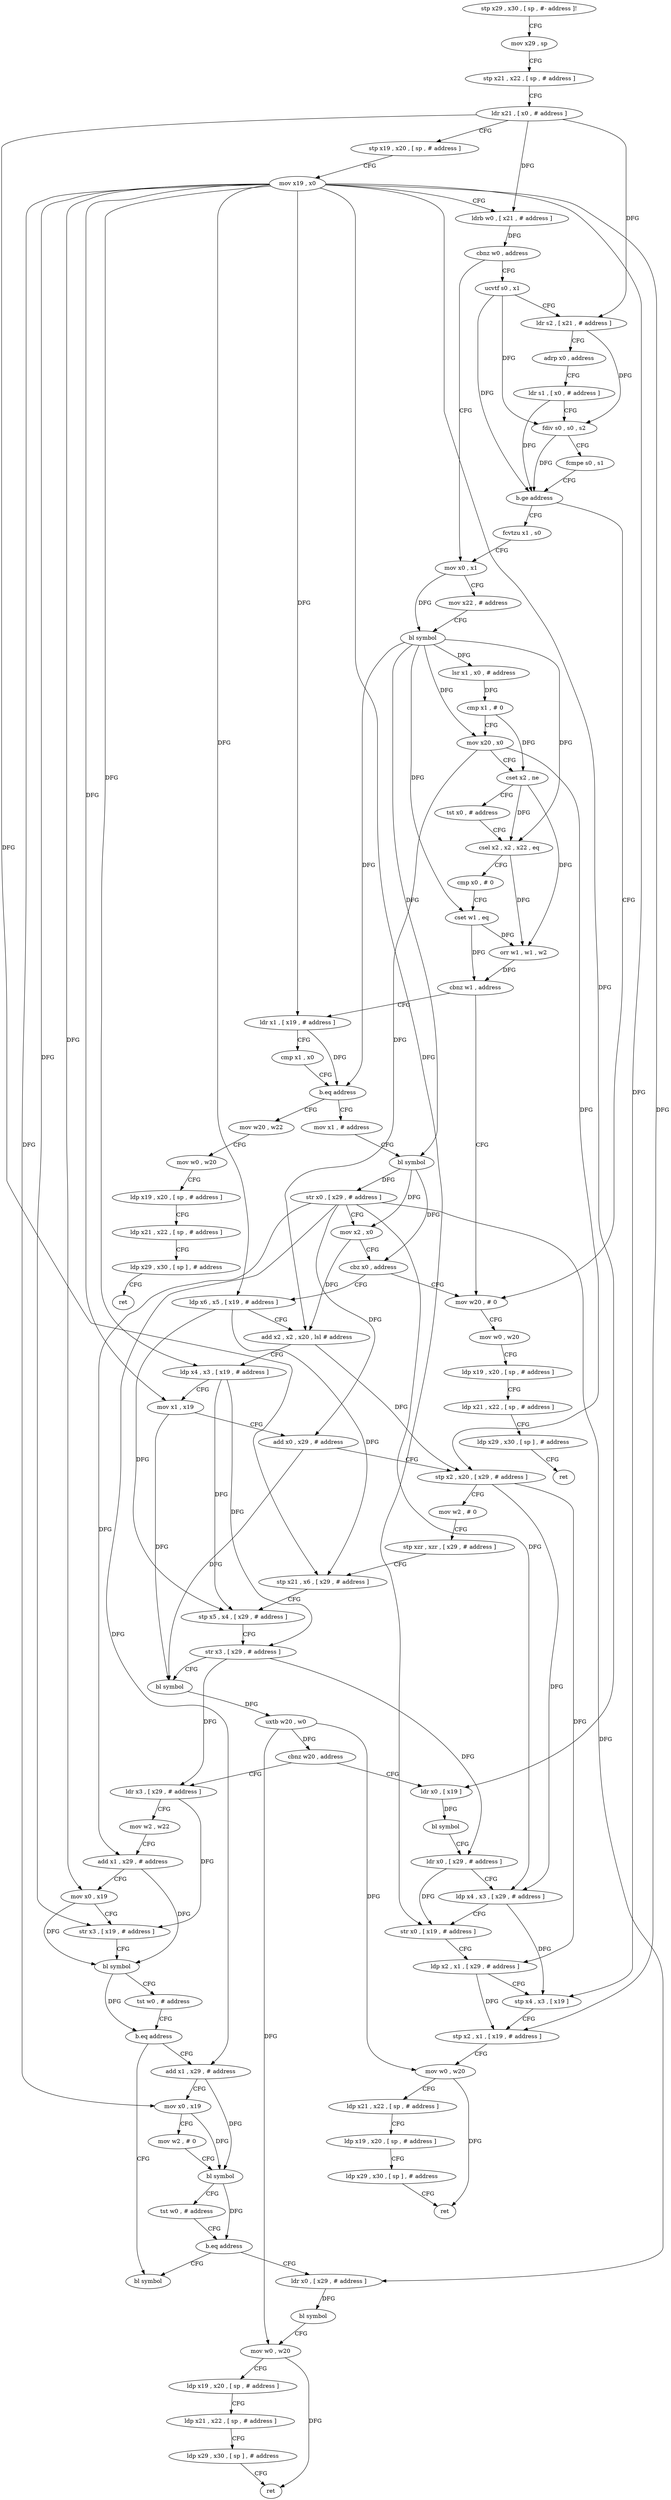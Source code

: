 digraph "func" {
"4285096" [label = "stp x29 , x30 , [ sp , #- address ]!" ]
"4285100" [label = "mov x29 , sp" ]
"4285104" [label = "stp x21 , x22 , [ sp , # address ]" ]
"4285108" [label = "ldr x21 , [ x0 , # address ]" ]
"4285112" [label = "stp x19 , x20 , [ sp , # address ]" ]
"4285116" [label = "mov x19 , x0" ]
"4285120" [label = "ldrb w0 , [ x21 , # address ]" ]
"4285124" [label = "cbnz w0 , address" ]
"4285160" [label = "mov x0 , x1" ]
"4285128" [label = "ucvtf s0 , x1" ]
"4285164" [label = "mov x22 , # address" ]
"4285168" [label = "bl symbol" ]
"4285172" [label = "lsr x1 , x0 , # address" ]
"4285176" [label = "cmp x1 , # 0" ]
"4285180" [label = "mov x20 , x0" ]
"4285184" [label = "cset x2 , ne" ]
"4285188" [label = "tst x0 , # address" ]
"4285192" [label = "csel x2 , x2 , x22 , eq" ]
"4285196" [label = "cmp x0 , # 0" ]
"4285200" [label = "cset w1 , eq" ]
"4285204" [label = "orr w1 , w1 , w2" ]
"4285208" [label = "cbnz w1 , address" ]
"4285408" [label = "mov w20 , # 0" ]
"4285212" [label = "ldr x1 , [ x19 , # address ]" ]
"4285132" [label = "ldr s2 , [ x21 , # address ]" ]
"4285136" [label = "adrp x0 , address" ]
"4285140" [label = "ldr s1 , [ x0 , # address ]" ]
"4285144" [label = "fdiv s0 , s0 , s2" ]
"4285148" [label = "fcmpe s0 , s1" ]
"4285152" [label = "b.ge address" ]
"4285156" [label = "fcvtzu x1 , s0" ]
"4285412" [label = "mov w0 , w20" ]
"4285416" [label = "ldp x19 , x20 , [ sp , # address ]" ]
"4285420" [label = "ldp x21 , x22 , [ sp , # address ]" ]
"4285424" [label = "ldp x29 , x30 , [ sp ] , # address" ]
"4285428" [label = "ret" ]
"4285216" [label = "cmp x1 , x0" ]
"4285220" [label = "b.eq address" ]
"4285384" [label = "mov w20 , w22" ]
"4285224" [label = "mov x1 , # address" ]
"4285388" [label = "mov w0 , w20" ]
"4285392" [label = "ldp x19 , x20 , [ sp , # address ]" ]
"4285396" [label = "ldp x21 , x22 , [ sp , # address ]" ]
"4285400" [label = "ldp x29 , x30 , [ sp ] , # address" ]
"4285404" [label = "ret" ]
"4285228" [label = "bl symbol" ]
"4285232" [label = "str x0 , [ x29 , # address ]" ]
"4285236" [label = "mov x2 , x0" ]
"4285240" [label = "cbz x0 , address" ]
"4285244" [label = "ldp x6 , x5 , [ x19 , # address ]" ]
"4285248" [label = "add x2 , x2 , x20 , lsl # address" ]
"4285252" [label = "ldp x4 , x3 , [ x19 , # address ]" ]
"4285256" [label = "mov x1 , x19" ]
"4285260" [label = "add x0 , x29 , # address" ]
"4285264" [label = "stp x2 , x20 , [ x29 , # address ]" ]
"4285268" [label = "mov w2 , # 0" ]
"4285272" [label = "stp xzr , xzr , [ x29 , # address ]" ]
"4285276" [label = "stp x21 , x6 , [ x29 , # address ]" ]
"4285280" [label = "stp x5 , x4 , [ x29 , # address ]" ]
"4285284" [label = "str x3 , [ x29 , # address ]" ]
"4285288" [label = "bl symbol" ]
"4285292" [label = "uxtb w20 , w0" ]
"4285296" [label = "cbnz w20 , address" ]
"4285432" [label = "ldr x0 , [ x19 ]" ]
"4285300" [label = "ldr x3 , [ x29 , # address ]" ]
"4285436" [label = "bl symbol" ]
"4285440" [label = "ldr x0 , [ x29 , # address ]" ]
"4285444" [label = "ldp x4 , x3 , [ x29 , # address ]" ]
"4285448" [label = "str x0 , [ x19 , # address ]" ]
"4285452" [label = "ldp x2 , x1 , [ x29 , # address ]" ]
"4285456" [label = "stp x4 , x3 , [ x19 ]" ]
"4285460" [label = "stp x2 , x1 , [ x19 , # address ]" ]
"4285464" [label = "mov w0 , w20" ]
"4285468" [label = "ldp x21 , x22 , [ sp , # address ]" ]
"4285472" [label = "ldp x19 , x20 , [ sp , # address ]" ]
"4285476" [label = "ldp x29 , x30 , [ sp ] , # address" ]
"4285480" [label = "ret" ]
"4285304" [label = "mov w2 , w22" ]
"4285308" [label = "add x1 , x29 , # address" ]
"4285312" [label = "mov x0 , x19" ]
"4285316" [label = "str x3 , [ x19 , # address ]" ]
"4285320" [label = "bl symbol" ]
"4285324" [label = "tst w0 , # address" ]
"4285328" [label = "b.eq address" ]
"4285484" [label = "bl symbol" ]
"4285332" [label = "add x1 , x29 , # address" ]
"4285336" [label = "mov x0 , x19" ]
"4285340" [label = "mov w2 , # 0" ]
"4285344" [label = "bl symbol" ]
"4285348" [label = "tst w0 , # address" ]
"4285352" [label = "b.eq address" ]
"4285356" [label = "ldr x0 , [ x29 , # address ]" ]
"4285360" [label = "bl symbol" ]
"4285364" [label = "mov w0 , w20" ]
"4285368" [label = "ldp x19 , x20 , [ sp , # address ]" ]
"4285372" [label = "ldp x21 , x22 , [ sp , # address ]" ]
"4285376" [label = "ldp x29 , x30 , [ sp ] , # address" ]
"4285380" [label = "ret" ]
"4285096" -> "4285100" [ label = "CFG" ]
"4285100" -> "4285104" [ label = "CFG" ]
"4285104" -> "4285108" [ label = "CFG" ]
"4285108" -> "4285112" [ label = "CFG" ]
"4285108" -> "4285120" [ label = "DFG" ]
"4285108" -> "4285132" [ label = "DFG" ]
"4285108" -> "4285276" [ label = "DFG" ]
"4285112" -> "4285116" [ label = "CFG" ]
"4285116" -> "4285120" [ label = "CFG" ]
"4285116" -> "4285212" [ label = "DFG" ]
"4285116" -> "4285244" [ label = "DFG" ]
"4285116" -> "4285252" [ label = "DFG" ]
"4285116" -> "4285256" [ label = "DFG" ]
"4285116" -> "4285432" [ label = "DFG" ]
"4285116" -> "4285448" [ label = "DFG" ]
"4285116" -> "4285456" [ label = "DFG" ]
"4285116" -> "4285460" [ label = "DFG" ]
"4285116" -> "4285312" [ label = "DFG" ]
"4285116" -> "4285316" [ label = "DFG" ]
"4285116" -> "4285336" [ label = "DFG" ]
"4285120" -> "4285124" [ label = "DFG" ]
"4285124" -> "4285160" [ label = "CFG" ]
"4285124" -> "4285128" [ label = "CFG" ]
"4285160" -> "4285164" [ label = "CFG" ]
"4285160" -> "4285168" [ label = "DFG" ]
"4285128" -> "4285132" [ label = "CFG" ]
"4285128" -> "4285144" [ label = "DFG" ]
"4285128" -> "4285152" [ label = "DFG" ]
"4285164" -> "4285168" [ label = "CFG" ]
"4285168" -> "4285172" [ label = "DFG" ]
"4285168" -> "4285180" [ label = "DFG" ]
"4285168" -> "4285192" [ label = "DFG" ]
"4285168" -> "4285200" [ label = "DFG" ]
"4285168" -> "4285220" [ label = "DFG" ]
"4285168" -> "4285228" [ label = "DFG" ]
"4285172" -> "4285176" [ label = "DFG" ]
"4285176" -> "4285180" [ label = "CFG" ]
"4285176" -> "4285184" [ label = "DFG" ]
"4285180" -> "4285184" [ label = "CFG" ]
"4285180" -> "4285248" [ label = "DFG" ]
"4285180" -> "4285264" [ label = "DFG" ]
"4285184" -> "4285188" [ label = "CFG" ]
"4285184" -> "4285192" [ label = "DFG" ]
"4285184" -> "4285204" [ label = "DFG" ]
"4285188" -> "4285192" [ label = "CFG" ]
"4285192" -> "4285196" [ label = "CFG" ]
"4285192" -> "4285204" [ label = "DFG" ]
"4285196" -> "4285200" [ label = "CFG" ]
"4285200" -> "4285204" [ label = "DFG" ]
"4285200" -> "4285208" [ label = "DFG" ]
"4285204" -> "4285208" [ label = "DFG" ]
"4285208" -> "4285408" [ label = "CFG" ]
"4285208" -> "4285212" [ label = "CFG" ]
"4285408" -> "4285412" [ label = "CFG" ]
"4285212" -> "4285216" [ label = "CFG" ]
"4285212" -> "4285220" [ label = "DFG" ]
"4285132" -> "4285136" [ label = "CFG" ]
"4285132" -> "4285144" [ label = "DFG" ]
"4285136" -> "4285140" [ label = "CFG" ]
"4285140" -> "4285144" [ label = "CFG" ]
"4285140" -> "4285152" [ label = "DFG" ]
"4285144" -> "4285148" [ label = "CFG" ]
"4285144" -> "4285152" [ label = "DFG" ]
"4285148" -> "4285152" [ label = "CFG" ]
"4285152" -> "4285408" [ label = "CFG" ]
"4285152" -> "4285156" [ label = "CFG" ]
"4285156" -> "4285160" [ label = "CFG" ]
"4285412" -> "4285416" [ label = "CFG" ]
"4285416" -> "4285420" [ label = "CFG" ]
"4285420" -> "4285424" [ label = "CFG" ]
"4285424" -> "4285428" [ label = "CFG" ]
"4285216" -> "4285220" [ label = "CFG" ]
"4285220" -> "4285384" [ label = "CFG" ]
"4285220" -> "4285224" [ label = "CFG" ]
"4285384" -> "4285388" [ label = "CFG" ]
"4285224" -> "4285228" [ label = "CFG" ]
"4285388" -> "4285392" [ label = "CFG" ]
"4285392" -> "4285396" [ label = "CFG" ]
"4285396" -> "4285400" [ label = "CFG" ]
"4285400" -> "4285404" [ label = "CFG" ]
"4285228" -> "4285232" [ label = "DFG" ]
"4285228" -> "4285236" [ label = "DFG" ]
"4285228" -> "4285240" [ label = "DFG" ]
"4285232" -> "4285236" [ label = "CFG" ]
"4285232" -> "4285444" [ label = "DFG" ]
"4285232" -> "4285356" [ label = "DFG" ]
"4285232" -> "4285260" [ label = "DFG" ]
"4285232" -> "4285308" [ label = "DFG" ]
"4285232" -> "4285332" [ label = "DFG" ]
"4285236" -> "4285240" [ label = "CFG" ]
"4285236" -> "4285248" [ label = "DFG" ]
"4285240" -> "4285408" [ label = "CFG" ]
"4285240" -> "4285244" [ label = "CFG" ]
"4285244" -> "4285248" [ label = "CFG" ]
"4285244" -> "4285276" [ label = "DFG" ]
"4285244" -> "4285280" [ label = "DFG" ]
"4285248" -> "4285252" [ label = "CFG" ]
"4285248" -> "4285264" [ label = "DFG" ]
"4285252" -> "4285256" [ label = "CFG" ]
"4285252" -> "4285280" [ label = "DFG" ]
"4285252" -> "4285284" [ label = "DFG" ]
"4285256" -> "4285260" [ label = "CFG" ]
"4285256" -> "4285288" [ label = "DFG" ]
"4285260" -> "4285264" [ label = "CFG" ]
"4285260" -> "4285288" [ label = "DFG" ]
"4285264" -> "4285268" [ label = "CFG" ]
"4285264" -> "4285444" [ label = "DFG" ]
"4285264" -> "4285452" [ label = "DFG" ]
"4285268" -> "4285272" [ label = "CFG" ]
"4285272" -> "4285276" [ label = "CFG" ]
"4285276" -> "4285280" [ label = "CFG" ]
"4285280" -> "4285284" [ label = "CFG" ]
"4285284" -> "4285288" [ label = "CFG" ]
"4285284" -> "4285440" [ label = "DFG" ]
"4285284" -> "4285300" [ label = "DFG" ]
"4285288" -> "4285292" [ label = "DFG" ]
"4285292" -> "4285296" [ label = "DFG" ]
"4285292" -> "4285464" [ label = "DFG" ]
"4285292" -> "4285364" [ label = "DFG" ]
"4285296" -> "4285432" [ label = "CFG" ]
"4285296" -> "4285300" [ label = "CFG" ]
"4285432" -> "4285436" [ label = "DFG" ]
"4285300" -> "4285304" [ label = "CFG" ]
"4285300" -> "4285316" [ label = "DFG" ]
"4285436" -> "4285440" [ label = "CFG" ]
"4285440" -> "4285444" [ label = "CFG" ]
"4285440" -> "4285448" [ label = "DFG" ]
"4285444" -> "4285448" [ label = "CFG" ]
"4285444" -> "4285456" [ label = "DFG" ]
"4285448" -> "4285452" [ label = "CFG" ]
"4285452" -> "4285456" [ label = "CFG" ]
"4285452" -> "4285460" [ label = "DFG" ]
"4285456" -> "4285460" [ label = "CFG" ]
"4285460" -> "4285464" [ label = "CFG" ]
"4285464" -> "4285468" [ label = "CFG" ]
"4285464" -> "4285480" [ label = "DFG" ]
"4285468" -> "4285472" [ label = "CFG" ]
"4285472" -> "4285476" [ label = "CFG" ]
"4285476" -> "4285480" [ label = "CFG" ]
"4285304" -> "4285308" [ label = "CFG" ]
"4285308" -> "4285312" [ label = "CFG" ]
"4285308" -> "4285320" [ label = "DFG" ]
"4285312" -> "4285316" [ label = "CFG" ]
"4285312" -> "4285320" [ label = "DFG" ]
"4285316" -> "4285320" [ label = "CFG" ]
"4285320" -> "4285324" [ label = "CFG" ]
"4285320" -> "4285328" [ label = "DFG" ]
"4285324" -> "4285328" [ label = "CFG" ]
"4285328" -> "4285484" [ label = "CFG" ]
"4285328" -> "4285332" [ label = "CFG" ]
"4285332" -> "4285336" [ label = "CFG" ]
"4285332" -> "4285344" [ label = "DFG" ]
"4285336" -> "4285340" [ label = "CFG" ]
"4285336" -> "4285344" [ label = "DFG" ]
"4285340" -> "4285344" [ label = "CFG" ]
"4285344" -> "4285348" [ label = "CFG" ]
"4285344" -> "4285352" [ label = "DFG" ]
"4285348" -> "4285352" [ label = "CFG" ]
"4285352" -> "4285484" [ label = "CFG" ]
"4285352" -> "4285356" [ label = "CFG" ]
"4285356" -> "4285360" [ label = "DFG" ]
"4285360" -> "4285364" [ label = "CFG" ]
"4285364" -> "4285368" [ label = "CFG" ]
"4285364" -> "4285380" [ label = "DFG" ]
"4285368" -> "4285372" [ label = "CFG" ]
"4285372" -> "4285376" [ label = "CFG" ]
"4285376" -> "4285380" [ label = "CFG" ]
}

